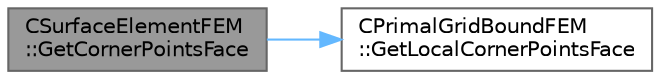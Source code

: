 digraph "CSurfaceElementFEM::GetCornerPointsFace"
{
 // LATEX_PDF_SIZE
  bgcolor="transparent";
  edge [fontname=Helvetica,fontsize=10,labelfontname=Helvetica,labelfontsize=10];
  node [fontname=Helvetica,fontsize=10,shape=box,height=0.2,width=0.4];
  rankdir="LR";
  Node1 [id="Node000001",label="CSurfaceElementFEM\l::GetCornerPointsFace",height=0.2,width=0.4,color="gray40", fillcolor="grey60", style="filled", fontcolor="black",tooltip="Function, which determines the corner points of this surface element."];
  Node1 -> Node2 [id="edge1_Node000001_Node000002",color="steelblue1",style="solid",tooltip=" "];
  Node2 [id="Node000002",label="CPrimalGridBoundFEM\l::GetLocalCornerPointsFace",height=0.2,width=0.4,color="grey40", fillcolor="white", style="filled",URL="$classCPrimalGridBoundFEM.html#a6db60d62164eefb18604babb4aec1d98",tooltip="Static member function to get the local the corner points of all the face of this element."];
}
